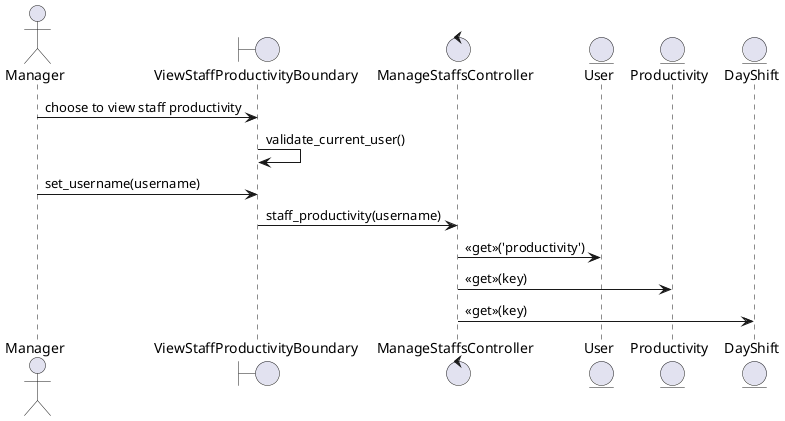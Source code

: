 @startuml

actor Manager as A
boundary ViewStaffProductivityBoundary as B
control ManageStaffsController as C
entity User as E1
entity Productivity as E2
entity DayShift as E3

A -> B: choose to view staff productivity
B -> B: validate_current_user()
A -> B: set_username(username)
B -> C: staff_productivity(username)
C -> E1: <<get>>('productivity')
C -> E2: <<get>>(key)
C -> E3: <<get>>(key)

@enduml

